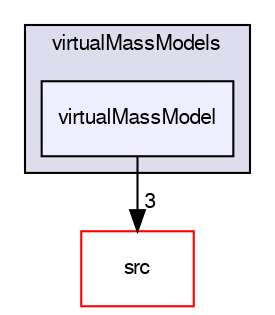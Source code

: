 digraph "applications/solvers/multiphase/twoPhaseEulerFoam/interfacialModels/virtualMassModels/virtualMassModel" {
  bgcolor=transparent;
  compound=true
  node [ fontsize="10", fontname="FreeSans"];
  edge [ labelfontsize="10", labelfontname="FreeSans"];
  subgraph clusterdir_c7c4cf1da3e2c897dbb17eca239ee974 {
    graph [ bgcolor="#ddddee", pencolor="black", label="virtualMassModels" fontname="FreeSans", fontsize="10", URL="dir_c7c4cf1da3e2c897dbb17eca239ee974.html"]
  dir_13e373beabbe1101075c17cca15d306c [shape=box, label="virtualMassModel", style="filled", fillcolor="#eeeeff", pencolor="black", URL="dir_13e373beabbe1101075c17cca15d306c.html"];
  }
  dir_68267d1309a1af8e8297ef4c3efbcdba [shape=box label="src" color="red" URL="dir_68267d1309a1af8e8297ef4c3efbcdba.html"];
  dir_13e373beabbe1101075c17cca15d306c->dir_68267d1309a1af8e8297ef4c3efbcdba [headlabel="3", labeldistance=1.5 headhref="dir_000229_000577.html"];
}
